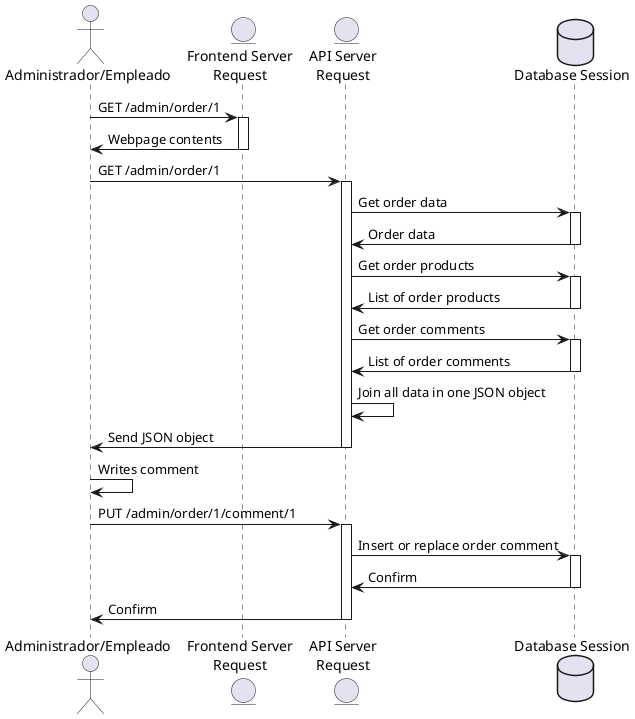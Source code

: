 @startuml sequence1

actor "Administrador/Empleado" as user
entity "Frontend Server\nRequest" as fe
entity "API Server\nRequest" as api
database "Database Session" as db

user -> fe : GET /admin/order/1
activate fe
fe -> user : Webpage contents
deactivate fe
user -> api : GET /admin/order/1
activate api
api -> db : Get order data
activate db
db -> api : Order data
deactivate db
api -> db : Get order products
activate db
db -> api : List of order products
deactivate db
api -> db : Get order comments
activate db
db -> api : List of order comments
deactivate db
api -> api : Join all data in one JSON object
api -> user : Send JSON object
deactivate api
user -> user : Writes comment
user -> api : PUT /admin/order/1/comment/1
activate api
api -> db : Insert or replace order comment
activate db
db -> api : Confirm
deactivate db
api -> user : Confirm
deactivate api

@enduml